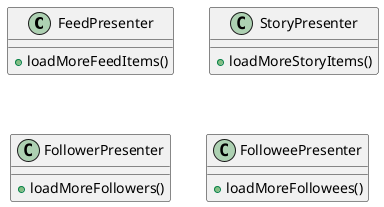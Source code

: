 @startuml

class FeedPresenter {
    +loadMoreFeedItems()
}

class StoryPresenter {
    +loadMoreStoryItems()
}

class FollowerPresenter {
    +loadMoreFollowers()
}

class FolloweePresenter {
    +loadMoreFollowees()
}

@enduml
